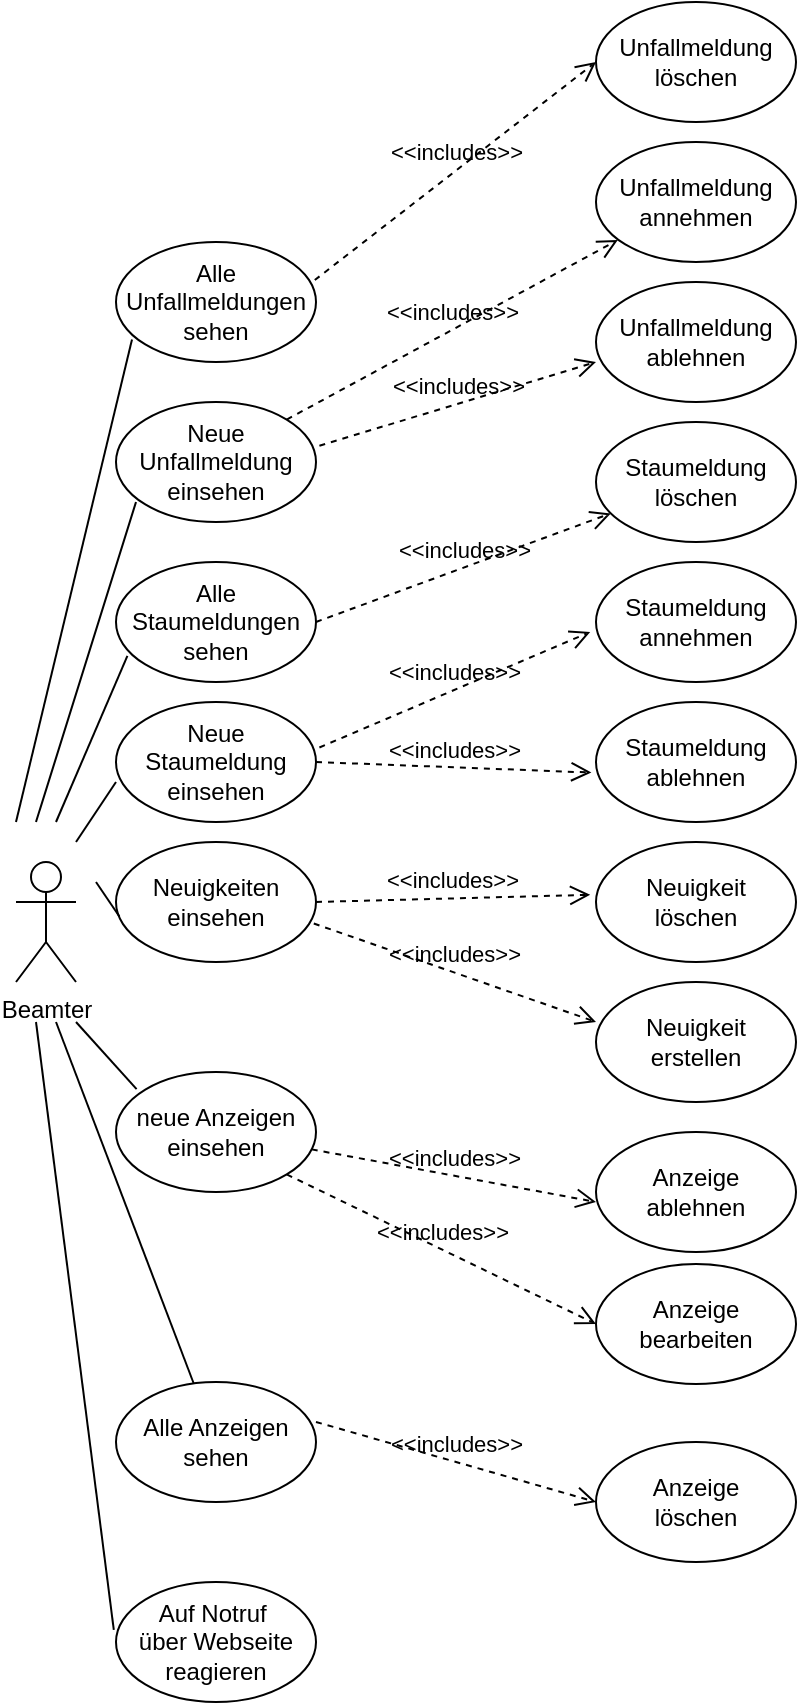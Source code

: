 <mxfile version="15.7.3" type="device"><diagram id="c6sWzZGqMtYPDv-MT2Fd" name="Seite-1"><mxGraphModel dx="630" dy="1755" grid="1" gridSize="10" guides="1" tooltips="1" connect="1" arrows="1" fold="1" page="1" pageScale="1" pageWidth="827" pageHeight="1169" math="0" shadow="0"><root><mxCell id="0"/><mxCell id="1" parent="0"/><mxCell id="HAgH9fhCjsw35hbps4Zf-1" value="Beamter" style="shape=umlActor;verticalLabelPosition=bottom;verticalAlign=top;html=1;outlineConnect=0;" vertex="1" parent="1"><mxGeometry x="80" y="420" width="30" height="60" as="geometry"/></mxCell><mxCell id="HAgH9fhCjsw35hbps4Zf-2" value="Neuigkeit&lt;br&gt;erstellen" style="ellipse;whiteSpace=wrap;html=1;" vertex="1" parent="1"><mxGeometry x="370" y="480" width="100" height="60" as="geometry"/></mxCell><mxCell id="HAgH9fhCjsw35hbps4Zf-3" value="Neuigkeit&lt;br&gt;löschen" style="ellipse;whiteSpace=wrap;html=1;" vertex="1" parent="1"><mxGeometry x="370" y="410" width="100" height="60" as="geometry"/></mxCell><mxCell id="HAgH9fhCjsw35hbps4Zf-4" value="Neuigkeiten&lt;br&gt;einsehen" style="ellipse;whiteSpace=wrap;html=1;" vertex="1" parent="1"><mxGeometry x="130" y="410" width="100" height="60" as="geometry"/></mxCell><mxCell id="HAgH9fhCjsw35hbps4Zf-5" value="Neue Staumeldung&lt;br&gt;einsehen" style="ellipse;whiteSpace=wrap;html=1;" vertex="1" parent="1"><mxGeometry x="130" y="340" width="100" height="60" as="geometry"/></mxCell><mxCell id="HAgH9fhCjsw35hbps4Zf-7" value="Staumeldung&lt;br&gt;annehmen" style="ellipse;whiteSpace=wrap;html=1;" vertex="1" parent="1"><mxGeometry x="370" y="270" width="100" height="60" as="geometry"/></mxCell><mxCell id="HAgH9fhCjsw35hbps4Zf-8" value="Staumeldung&lt;br&gt;ablehnen" style="ellipse;whiteSpace=wrap;html=1;" vertex="1" parent="1"><mxGeometry x="370" y="340" width="100" height="60" as="geometry"/></mxCell><mxCell id="HAgH9fhCjsw35hbps4Zf-9" value="Staumeldung&lt;br&gt;löschen" style="ellipse;whiteSpace=wrap;html=1;" vertex="1" parent="1"><mxGeometry x="370" y="200" width="100" height="60" as="geometry"/></mxCell><mxCell id="HAgH9fhCjsw35hbps4Zf-10" value="Alle Staumeldungen&lt;br&gt;sehen" style="ellipse;whiteSpace=wrap;html=1;" vertex="1" parent="1"><mxGeometry x="130" y="270" width="100" height="60" as="geometry"/></mxCell><mxCell id="HAgH9fhCjsw35hbps4Zf-11" value="Neue Unfallmeldung&lt;br&gt;einsehen" style="ellipse;whiteSpace=wrap;html=1;" vertex="1" parent="1"><mxGeometry x="130" y="190" width="100" height="60" as="geometry"/></mxCell><mxCell id="HAgH9fhCjsw35hbps4Zf-12" value="Unfallmeldung&lt;br&gt;annehmen" style="ellipse;whiteSpace=wrap;html=1;" vertex="1" parent="1"><mxGeometry x="370" y="60" width="100" height="60" as="geometry"/></mxCell><mxCell id="HAgH9fhCjsw35hbps4Zf-13" value="Unfallmeldung&lt;br&gt;ablehnen" style="ellipse;whiteSpace=wrap;html=1;" vertex="1" parent="1"><mxGeometry x="370" y="130" width="100" height="60" as="geometry"/></mxCell><mxCell id="HAgH9fhCjsw35hbps4Zf-14" value="Unfallmeldung&lt;br&gt;löschen" style="ellipse;whiteSpace=wrap;html=1;" vertex="1" parent="1"><mxGeometry x="370" y="-10" width="100" height="60" as="geometry"/></mxCell><mxCell id="HAgH9fhCjsw35hbps4Zf-15" value="Alle Unfallmeldungen&lt;br&gt;sehen" style="ellipse;whiteSpace=wrap;html=1;" vertex="1" parent="1"><mxGeometry x="130" y="110" width="100" height="60" as="geometry"/></mxCell><mxCell id="HAgH9fhCjsw35hbps4Zf-16" value="Anzeige&lt;br&gt;bearbeiten" style="ellipse;whiteSpace=wrap;html=1;" vertex="1" parent="1"><mxGeometry x="370" y="621" width="100" height="60" as="geometry"/></mxCell><mxCell id="HAgH9fhCjsw35hbps4Zf-17" value="Anzeige&lt;br&gt;ablehnen" style="ellipse;whiteSpace=wrap;html=1;" vertex="1" parent="1"><mxGeometry x="370" y="555" width="100" height="60" as="geometry"/></mxCell><mxCell id="HAgH9fhCjsw35hbps4Zf-18" value="neue Anzeigen&lt;br&gt;einsehen" style="ellipse;whiteSpace=wrap;html=1;" vertex="1" parent="1"><mxGeometry x="130" y="525" width="100" height="60" as="geometry"/></mxCell><mxCell id="HAgH9fhCjsw35hbps4Zf-19" value="Alle Anzeigen&lt;br&gt;sehen" style="ellipse;whiteSpace=wrap;html=1;" vertex="1" parent="1"><mxGeometry x="130" y="680" width="100" height="60" as="geometry"/></mxCell><mxCell id="HAgH9fhCjsw35hbps4Zf-20" value="Anzeige&lt;br&gt;löschen" style="ellipse;whiteSpace=wrap;html=1;" vertex="1" parent="1"><mxGeometry x="370" y="710" width="100" height="60" as="geometry"/></mxCell><mxCell id="HAgH9fhCjsw35hbps4Zf-21" value="Auf Notruf&amp;nbsp;&lt;br&gt;über Webseite&lt;br&gt;reagieren" style="ellipse;whiteSpace=wrap;html=1;" vertex="1" parent="1"><mxGeometry x="130" y="780" width="100" height="60" as="geometry"/></mxCell><mxCell id="HAgH9fhCjsw35hbps4Zf-22" value="" style="endArrow=none;html=1;rounded=0;entryX=0.017;entryY=0.621;entryDx=0;entryDy=0;entryPerimeter=0;" edge="1" parent="1" target="HAgH9fhCjsw35hbps4Zf-4"><mxGeometry width="50" height="50" relative="1" as="geometry"><mxPoint x="120" y="430" as="sourcePoint"/><mxPoint x="300" y="430" as="targetPoint"/></mxGeometry></mxCell><mxCell id="HAgH9fhCjsw35hbps4Zf-23" value="" style="endArrow=none;html=1;rounded=0;entryX=0;entryY=0.667;entryDx=0;entryDy=0;entryPerimeter=0;" edge="1" parent="1" target="HAgH9fhCjsw35hbps4Zf-5"><mxGeometry width="50" height="50" relative="1" as="geometry"><mxPoint x="110" y="410" as="sourcePoint"/><mxPoint x="300" y="260" as="targetPoint"/></mxGeometry></mxCell><mxCell id="HAgH9fhCjsw35hbps4Zf-24" value="" style="endArrow=none;html=1;rounded=0;entryX=0.057;entryY=0.783;entryDx=0;entryDy=0;entryPerimeter=0;" edge="1" parent="1" target="HAgH9fhCjsw35hbps4Zf-10"><mxGeometry width="50" height="50" relative="1" as="geometry"><mxPoint x="100" y="400" as="sourcePoint"/><mxPoint x="300" y="260" as="targetPoint"/></mxGeometry></mxCell><mxCell id="HAgH9fhCjsw35hbps4Zf-25" value="" style="endArrow=none;html=1;rounded=0;entryX=0.1;entryY=0.833;entryDx=0;entryDy=0;entryPerimeter=0;" edge="1" parent="1" target="HAgH9fhCjsw35hbps4Zf-11"><mxGeometry width="50" height="50" relative="1" as="geometry"><mxPoint x="90" y="400" as="sourcePoint"/><mxPoint x="300" y="260" as="targetPoint"/></mxGeometry></mxCell><mxCell id="HAgH9fhCjsw35hbps4Zf-27" value="" style="endArrow=none;html=1;rounded=0;entryX=0.08;entryY=0.812;entryDx=0;entryDy=0;entryPerimeter=0;" edge="1" parent="1" target="HAgH9fhCjsw35hbps4Zf-15"><mxGeometry width="50" height="50" relative="1" as="geometry"><mxPoint x="80" y="400" as="sourcePoint"/><mxPoint x="300" y="270" as="targetPoint"/></mxGeometry></mxCell><mxCell id="HAgH9fhCjsw35hbps4Zf-28" value="" style="endArrow=none;html=1;rounded=0;entryX=0.103;entryY=0.143;entryDx=0;entryDy=0;entryPerimeter=0;" edge="1" parent="1" target="HAgH9fhCjsw35hbps4Zf-18"><mxGeometry width="50" height="50" relative="1" as="geometry"><mxPoint x="110" y="500" as="sourcePoint"/><mxPoint x="300" y="550" as="targetPoint"/></mxGeometry></mxCell><mxCell id="HAgH9fhCjsw35hbps4Zf-29" value="" style="endArrow=none;html=1;rounded=0;" edge="1" parent="1" target="HAgH9fhCjsw35hbps4Zf-19"><mxGeometry width="50" height="50" relative="1" as="geometry"><mxPoint x="100" y="500" as="sourcePoint"/><mxPoint x="300" y="550" as="targetPoint"/></mxGeometry></mxCell><mxCell id="HAgH9fhCjsw35hbps4Zf-30" value="" style="endArrow=none;html=1;rounded=0;entryX=-0.011;entryY=0.398;entryDx=0;entryDy=0;entryPerimeter=0;" edge="1" parent="1" target="HAgH9fhCjsw35hbps4Zf-21"><mxGeometry width="50" height="50" relative="1" as="geometry"><mxPoint x="90" y="500" as="sourcePoint"/><mxPoint x="300" y="550" as="targetPoint"/></mxGeometry></mxCell><mxCell id="HAgH9fhCjsw35hbps4Zf-31" value="&amp;lt;&amp;lt;includes&amp;gt;&amp;gt;" style="endArrow=open;startArrow=none;endFill=0;startFill=0;endSize=8;html=1;verticalAlign=bottom;dashed=1;labelBackgroundColor=none;rounded=0;exitX=1.017;exitY=0.379;exitDx=0;exitDy=0;exitPerimeter=0;entryX=-0.029;entryY=0.583;entryDx=0;entryDy=0;entryPerimeter=0;" edge="1" parent="1" source="HAgH9fhCjsw35hbps4Zf-5" target="HAgH9fhCjsw35hbps4Zf-7"><mxGeometry width="160" relative="1" as="geometry"><mxPoint x="200" y="290" as="sourcePoint"/><mxPoint x="360" y="290" as="targetPoint"/></mxGeometry></mxCell><mxCell id="HAgH9fhCjsw35hbps4Zf-32" value="&amp;lt;&amp;lt;includes&amp;gt;&amp;gt;" style="endArrow=open;startArrow=none;endFill=0;startFill=0;endSize=8;html=1;verticalAlign=bottom;dashed=1;labelBackgroundColor=none;rounded=0;exitX=1;exitY=0.5;exitDx=0;exitDy=0;entryX=-0.023;entryY=0.588;entryDx=0;entryDy=0;entryPerimeter=0;" edge="1" parent="1" source="HAgH9fhCjsw35hbps4Zf-5" target="HAgH9fhCjsw35hbps4Zf-8"><mxGeometry width="160" relative="1" as="geometry"><mxPoint x="241.7" y="372.74" as="sourcePoint"/><mxPoint x="377.1" y="314.98" as="targetPoint"/></mxGeometry></mxCell><mxCell id="HAgH9fhCjsw35hbps4Zf-33" value="&amp;lt;&amp;lt;includes&amp;gt;&amp;gt;" style="endArrow=open;startArrow=none;endFill=0;startFill=0;endSize=8;html=1;verticalAlign=bottom;dashed=1;labelBackgroundColor=none;rounded=0;exitX=1;exitY=0.5;exitDx=0;exitDy=0;entryX=-0.029;entryY=0.44;entryDx=0;entryDy=0;entryPerimeter=0;" edge="1" parent="1" source="HAgH9fhCjsw35hbps4Zf-4" target="HAgH9fhCjsw35hbps4Zf-3"><mxGeometry width="160" relative="1" as="geometry"><mxPoint x="240" y="380" as="sourcePoint"/><mxPoint x="377.7" y="385.28" as="targetPoint"/></mxGeometry></mxCell><mxCell id="HAgH9fhCjsw35hbps4Zf-34" value="&amp;lt;&amp;lt;includes&amp;gt;&amp;gt;" style="endArrow=open;startArrow=none;endFill=0;startFill=0;endSize=8;html=1;verticalAlign=bottom;dashed=1;labelBackgroundColor=none;rounded=0;exitX=1;exitY=0.5;exitDx=0;exitDy=0;" edge="1" parent="1" source="HAgH9fhCjsw35hbps4Zf-10" target="HAgH9fhCjsw35hbps4Zf-9"><mxGeometry width="160" relative="1" as="geometry"><mxPoint x="250" y="390" as="sourcePoint"/><mxPoint x="387.7" y="395.28" as="targetPoint"/></mxGeometry></mxCell><mxCell id="HAgH9fhCjsw35hbps4Zf-35" value="&amp;lt;&amp;lt;includes&amp;gt;&amp;gt;" style="endArrow=open;startArrow=none;endFill=0;startFill=0;endSize=8;html=1;verticalAlign=bottom;dashed=1;labelBackgroundColor=none;rounded=0;exitX=1.017;exitY=0.364;exitDx=0;exitDy=0;entryX=0;entryY=0.667;entryDx=0;entryDy=0;entryPerimeter=0;exitPerimeter=0;" edge="1" parent="1" source="HAgH9fhCjsw35hbps4Zf-11" target="HAgH9fhCjsw35hbps4Zf-13"><mxGeometry width="160" relative="1" as="geometry"><mxPoint x="260" y="400" as="sourcePoint"/><mxPoint x="397.7" y="405.28" as="targetPoint"/></mxGeometry></mxCell><mxCell id="HAgH9fhCjsw35hbps4Zf-36" value="&amp;lt;&amp;lt;includes&amp;gt;&amp;gt;" style="endArrow=open;startArrow=none;endFill=0;startFill=0;endSize=8;html=1;verticalAlign=bottom;dashed=1;labelBackgroundColor=none;rounded=0;exitX=1;exitY=0;exitDx=0;exitDy=0;entryX=0.109;entryY=0.817;entryDx=0;entryDy=0;entryPerimeter=0;" edge="1" parent="1" source="HAgH9fhCjsw35hbps4Zf-11" target="HAgH9fhCjsw35hbps4Zf-12"><mxGeometry width="160" relative="1" as="geometry"><mxPoint x="270" y="410" as="sourcePoint"/><mxPoint x="407.7" y="415.28" as="targetPoint"/></mxGeometry></mxCell><mxCell id="HAgH9fhCjsw35hbps4Zf-37" value="&amp;lt;&amp;lt;includes&amp;gt;&amp;gt;" style="endArrow=open;startArrow=none;endFill=0;startFill=0;endSize=8;html=1;verticalAlign=bottom;dashed=1;labelBackgroundColor=none;rounded=0;exitX=0.994;exitY=0.317;exitDx=0;exitDy=0;entryX=0;entryY=0.5;entryDx=0;entryDy=0;exitPerimeter=0;" edge="1" parent="1" source="HAgH9fhCjsw35hbps4Zf-15" target="HAgH9fhCjsw35hbps4Zf-14"><mxGeometry width="160" relative="1" as="geometry"><mxPoint x="280" y="420" as="sourcePoint"/><mxPoint x="417.7" y="425.28" as="targetPoint"/></mxGeometry></mxCell><mxCell id="HAgH9fhCjsw35hbps4Zf-38" value="&amp;lt;&amp;lt;includes&amp;gt;&amp;gt;" style="endArrow=open;startArrow=none;endFill=0;startFill=0;endSize=8;html=1;verticalAlign=bottom;dashed=1;labelBackgroundColor=none;rounded=0;entryX=0;entryY=0.583;entryDx=0;entryDy=0;entryPerimeter=0;" edge="1" parent="1" source="HAgH9fhCjsw35hbps4Zf-18" target="HAgH9fhCjsw35hbps4Zf-17"><mxGeometry width="160" relative="1" as="geometry"><mxPoint x="240" y="450" as="sourcePoint"/><mxPoint x="377.1" y="446.4" as="targetPoint"/></mxGeometry></mxCell><mxCell id="HAgH9fhCjsw35hbps4Zf-39" value="&amp;lt;&amp;lt;includes&amp;gt;&amp;gt;" style="endArrow=open;startArrow=none;endFill=0;startFill=0;endSize=8;html=1;verticalAlign=bottom;dashed=1;labelBackgroundColor=none;rounded=0;exitX=1;exitY=1;exitDx=0;exitDy=0;entryX=0;entryY=0.5;entryDx=0;entryDy=0;" edge="1" parent="1" source="HAgH9fhCjsw35hbps4Zf-18" target="HAgH9fhCjsw35hbps4Zf-16"><mxGeometry width="160" relative="1" as="geometry"><mxPoint x="250" y="460" as="sourcePoint"/><mxPoint x="387.1" y="456.4" as="targetPoint"/></mxGeometry></mxCell><mxCell id="HAgH9fhCjsw35hbps4Zf-40" value="&amp;lt;&amp;lt;includes&amp;gt;&amp;gt;" style="endArrow=open;startArrow=none;endFill=0;startFill=0;endSize=8;html=1;verticalAlign=bottom;dashed=1;labelBackgroundColor=none;rounded=0;exitX=1;exitY=0.333;exitDx=0;exitDy=0;entryX=0;entryY=0.5;entryDx=0;entryDy=0;exitPerimeter=0;" edge="1" parent="1" source="HAgH9fhCjsw35hbps4Zf-19" target="HAgH9fhCjsw35hbps4Zf-20"><mxGeometry width="160" relative="1" as="geometry"><mxPoint x="260" y="470" as="sourcePoint"/><mxPoint x="397.1" y="466.4" as="targetPoint"/></mxGeometry></mxCell><mxCell id="HAgH9fhCjsw35hbps4Zf-41" value="&amp;lt;&amp;lt;includes&amp;gt;&amp;gt;" style="endArrow=open;startArrow=none;endFill=0;startFill=0;endSize=8;html=1;verticalAlign=bottom;dashed=1;labelBackgroundColor=none;rounded=0;exitX=0.989;exitY=0.679;exitDx=0;exitDy=0;entryX=0;entryY=0.333;entryDx=0;entryDy=0;entryPerimeter=0;exitPerimeter=0;" edge="1" parent="1" source="HAgH9fhCjsw35hbps4Zf-4" target="HAgH9fhCjsw35hbps4Zf-2"><mxGeometry width="160" relative="1" as="geometry"><mxPoint x="240" y="450" as="sourcePoint"/><mxPoint x="377.1" y="446.4" as="targetPoint"/></mxGeometry></mxCell></root></mxGraphModel></diagram></mxfile>